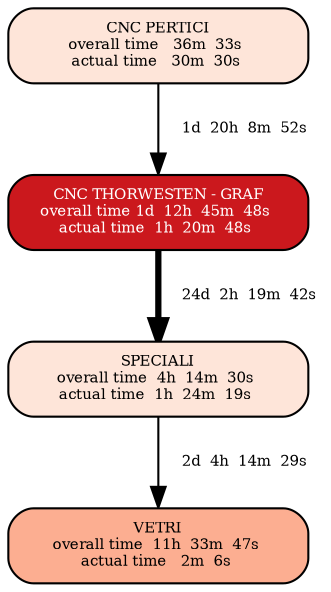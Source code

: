 digraph G {
  size="6"; 
  outputorder=edgesfirst; 
  edge[headclip=true, tailclip=false]; 
E3 [shape=box, style="filled, rounded", width=2, fontsize=7, fillcolor="/reds4/1", label="CNC PERTICI\n overall time   36m  33s  \n actual time   30m  30s  \n"];
E1 [shape=box, style="filled, rounded", width=2, fontsize=7, fillcolor="/reds4/1", label="SPECIALI\n overall time  4h  14m  30s  \n actual time  1h  24m  19s  \n"];
E4 [shape=box, style="filled, rounded", width=2, fontsize=7, fillcolor="/reds4/4" fontcolor=white, label="CNC THORWESTEN - GRAF\n overall time 1d  12h  45m  48s  \n actual time  1h  20m  48s  \n"];
E2 [shape=box, style="filled, rounded", width=2, fontsize=7, fillcolor="/reds4/2", label="VETRI\n overall time  11h  33m  47s  \n actual time   2m  6s  \n"];
E4 -> E1 [fontsize=7, penwidth= 3  , label="     24d  2h  19m  42s "];
E3 -> E4 [fontsize=7, penwidth= 1  , label="     1d  20h  8m  52s "];
E1 -> E2 [fontsize=7, penwidth= 1  , label="     2d  4h  14m  29s "];
}
